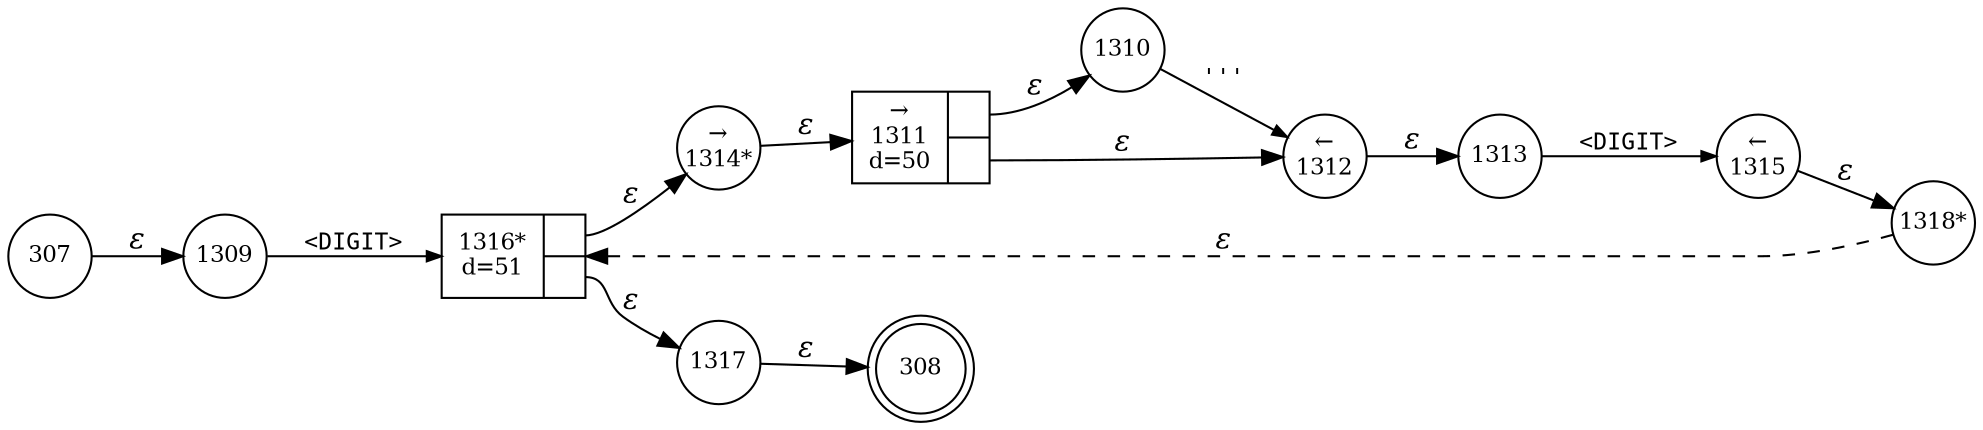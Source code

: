 digraph ATN {
rankdir=LR;
s308[fontsize=11, label="308", shape=doublecircle, fixedsize=true, width=.6];
s1312[fontsize=11,label="&larr;\n1312", shape=circle, fixedsize=true, width=.55, peripheries=1];
s1313[fontsize=11,label="1313", shape=circle, fixedsize=true, width=.55, peripheries=1];
s1314[fontsize=11,label="&rarr;\n1314*", shape=circle, fixedsize=true, width=.55, peripheries=1];
s307[fontsize=11,label="307", shape=circle, fixedsize=true, width=.55, peripheries=1];
s1315[fontsize=11,label="&larr;\n1315", shape=circle, fixedsize=true, width=.55, peripheries=1];
s1316[fontsize=11,label="{1316*\nd=51|{<p0>|<p1>}}", shape=record, fixedsize=false, peripheries=1];
s1317[fontsize=11,label="1317", shape=circle, fixedsize=true, width=.55, peripheries=1];
s1318[fontsize=11,label="1318*", shape=circle, fixedsize=true, width=.55, peripheries=1];
s1309[fontsize=11,label="1309", shape=circle, fixedsize=true, width=.55, peripheries=1];
s1310[fontsize=11,label="1310", shape=circle, fixedsize=true, width=.55, peripheries=1];
s1311[fontsize=11,label="{&rarr;\n1311\nd=50|{<p0>|<p1>}}", shape=record, fixedsize=false, peripheries=1];
s307 -> s1309 [fontname="Times-Italic", label="&epsilon;"];
s1309 -> s1316 [fontsize=11, fontname="Courier", arrowsize=.7, label = "<DIGIT>", arrowhead = normal];
s1316:p0 -> s1314 [fontname="Times-Italic", label="&epsilon;"];
s1316:p1 -> s1317 [fontname="Times-Italic", label="&epsilon;"];
s1314 -> s1311 [fontname="Times-Italic", label="&epsilon;"];
s1317 -> s308 [fontname="Times-Italic", label="&epsilon;"];
s1311:p0 -> s1310 [fontname="Times-Italic", label="&epsilon;"];
s1311:p1 -> s1312 [fontname="Times-Italic", label="&epsilon;"];
s1310 -> s1312 [fontsize=11, fontname="Courier", arrowsize=.7, label = "'''", arrowhead = normal];
s1312 -> s1313 [fontname="Times-Italic", label="&epsilon;"];
s1313 -> s1315 [fontsize=11, fontname="Courier", arrowsize=.7, label = "<DIGIT>", arrowhead = normal];
s1315 -> s1318 [fontname="Times-Italic", label="&epsilon;"];
s1318 -> s1316 [fontname="Times-Italic", label="&epsilon;", style="dashed"];
}